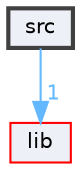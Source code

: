 digraph "src"
{
 // LATEX_PDF_SIZE
  bgcolor="transparent";
  edge [fontname=Helvetica,fontsize=10,labelfontname=Helvetica,labelfontsize=10];
  node [fontname=Helvetica,fontsize=10,shape=box,height=0.2,width=0.4];
  compound=true
  dir_68267d1309a1af8e8297ef4c3efbcdba [label="src", fillcolor="#edf0f7", color="grey25", style="filled,bold", URL="dir_68267d1309a1af8e8297ef4c3efbcdba.html",tooltip=""];
  dir_97aefd0d527b934f1d99a682da8fe6a9 [label="lib", fillcolor="#edf0f7", color="red", style="filled", URL="dir_97aefd0d527b934f1d99a682da8fe6a9.html",tooltip=""];
  dir_68267d1309a1af8e8297ef4c3efbcdba->dir_97aefd0d527b934f1d99a682da8fe6a9 [headlabel="1", labeldistance=1.5 headhref="dir_000003_000002.html" href="dir_000003_000002.html" color="steelblue1" fontcolor="steelblue1"];
}
